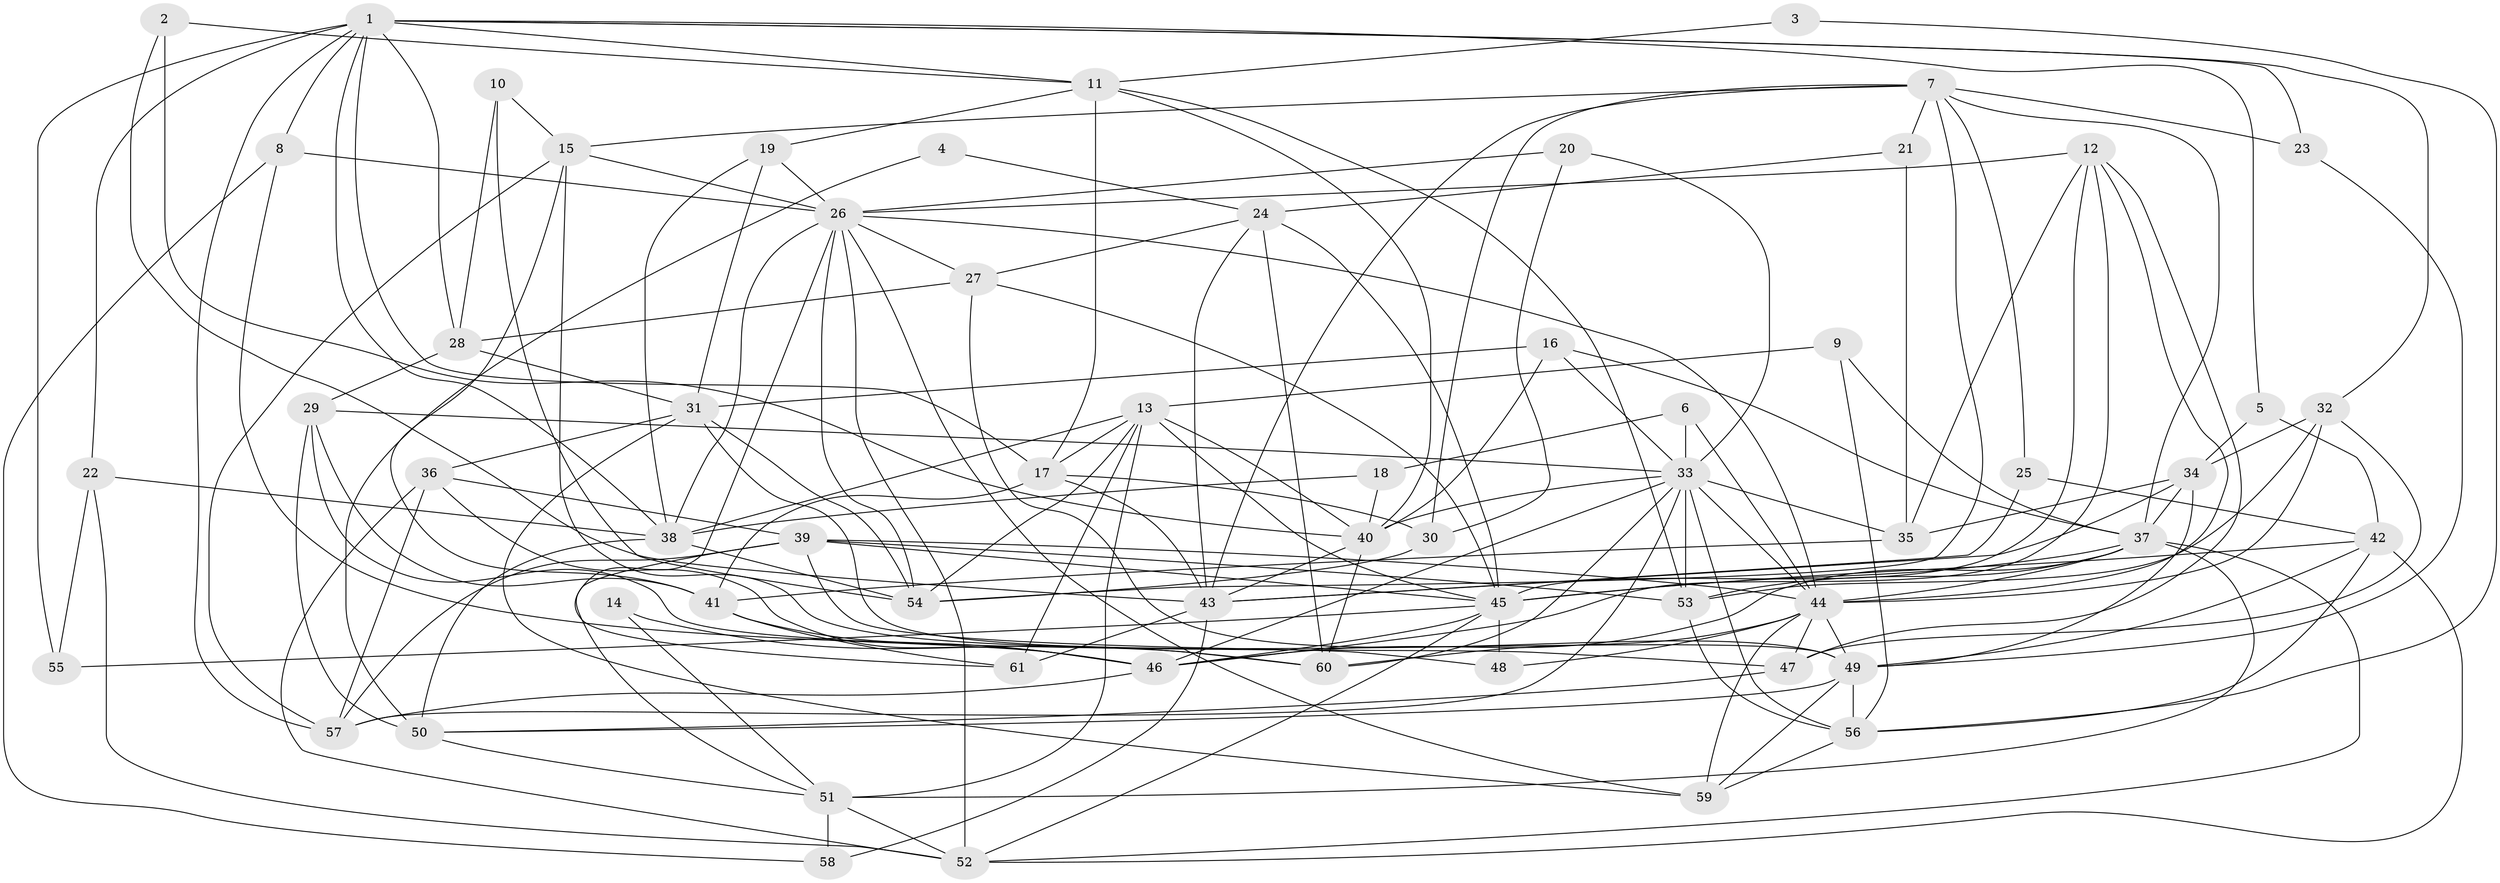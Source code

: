 // original degree distribution, {3: 0.23770491803278687, 5: 0.2540983606557377, 8: 0.00819672131147541, 4: 0.21311475409836064, 6: 0.09016393442622951, 2: 0.16393442622950818, 7: 0.03278688524590164}
// Generated by graph-tools (version 1.1) at 2025/50/03/09/25 03:50:15]
// undirected, 61 vertices, 175 edges
graph export_dot {
graph [start="1"]
  node [color=gray90,style=filled];
  1;
  2;
  3;
  4;
  5;
  6;
  7;
  8;
  9;
  10;
  11;
  12;
  13;
  14;
  15;
  16;
  17;
  18;
  19;
  20;
  21;
  22;
  23;
  24;
  25;
  26;
  27;
  28;
  29;
  30;
  31;
  32;
  33;
  34;
  35;
  36;
  37;
  38;
  39;
  40;
  41;
  42;
  43;
  44;
  45;
  46;
  47;
  48;
  49;
  50;
  51;
  52;
  53;
  54;
  55;
  56;
  57;
  58;
  59;
  60;
  61;
  1 -- 5 [weight=1.0];
  1 -- 8 [weight=1.0];
  1 -- 11 [weight=1.0];
  1 -- 17 [weight=1.0];
  1 -- 22 [weight=1.0];
  1 -- 23 [weight=1.0];
  1 -- 28 [weight=1.0];
  1 -- 32 [weight=1.0];
  1 -- 38 [weight=1.0];
  1 -- 55 [weight=1.0];
  1 -- 57 [weight=1.0];
  2 -- 11 [weight=1.0];
  2 -- 40 [weight=1.0];
  2 -- 43 [weight=1.0];
  3 -- 11 [weight=1.0];
  3 -- 56 [weight=1.0];
  4 -- 24 [weight=1.0];
  4 -- 50 [weight=1.0];
  5 -- 34 [weight=1.0];
  5 -- 42 [weight=1.0];
  6 -- 18 [weight=1.0];
  6 -- 33 [weight=1.0];
  6 -- 44 [weight=1.0];
  7 -- 15 [weight=1.0];
  7 -- 21 [weight=1.0];
  7 -- 23 [weight=1.0];
  7 -- 25 [weight=1.0];
  7 -- 30 [weight=1.0];
  7 -- 37 [weight=1.0];
  7 -- 43 [weight=1.0];
  7 -- 54 [weight=1.0];
  8 -- 26 [weight=1.0];
  8 -- 46 [weight=1.0];
  8 -- 58 [weight=1.0];
  9 -- 13 [weight=1.0];
  9 -- 37 [weight=1.0];
  9 -- 56 [weight=1.0];
  10 -- 15 [weight=1.0];
  10 -- 28 [weight=2.0];
  10 -- 54 [weight=1.0];
  11 -- 17 [weight=1.0];
  11 -- 19 [weight=1.0];
  11 -- 40 [weight=1.0];
  11 -- 53 [weight=1.0];
  12 -- 26 [weight=1.0];
  12 -- 35 [weight=1.0];
  12 -- 44 [weight=1.0];
  12 -- 45 [weight=1.0];
  12 -- 46 [weight=1.0];
  12 -- 47 [weight=1.0];
  13 -- 17 [weight=1.0];
  13 -- 38 [weight=1.0];
  13 -- 40 [weight=1.0];
  13 -- 45 [weight=1.0];
  13 -- 51 [weight=1.0];
  13 -- 54 [weight=1.0];
  13 -- 61 [weight=1.0];
  14 -- 51 [weight=1.0];
  14 -- 60 [weight=1.0];
  15 -- 26 [weight=1.0];
  15 -- 41 [weight=1.0];
  15 -- 57 [weight=1.0];
  15 -- 60 [weight=1.0];
  16 -- 31 [weight=1.0];
  16 -- 33 [weight=1.0];
  16 -- 37 [weight=1.0];
  16 -- 40 [weight=1.0];
  17 -- 30 [weight=1.0];
  17 -- 41 [weight=1.0];
  17 -- 43 [weight=1.0];
  18 -- 38 [weight=1.0];
  18 -- 40 [weight=1.0];
  19 -- 26 [weight=1.0];
  19 -- 31 [weight=1.0];
  19 -- 38 [weight=1.0];
  20 -- 26 [weight=1.0];
  20 -- 30 [weight=1.0];
  20 -- 33 [weight=1.0];
  21 -- 24 [weight=1.0];
  21 -- 35 [weight=1.0];
  22 -- 38 [weight=1.0];
  22 -- 52 [weight=1.0];
  22 -- 55 [weight=1.0];
  23 -- 49 [weight=1.0];
  24 -- 27 [weight=1.0];
  24 -- 43 [weight=1.0];
  24 -- 45 [weight=1.0];
  24 -- 60 [weight=1.0];
  25 -- 42 [weight=1.0];
  25 -- 43 [weight=1.0];
  26 -- 27 [weight=1.0];
  26 -- 38 [weight=1.0];
  26 -- 44 [weight=1.0];
  26 -- 52 [weight=1.0];
  26 -- 54 [weight=1.0];
  26 -- 59 [weight=1.0];
  26 -- 61 [weight=1.0];
  27 -- 28 [weight=1.0];
  27 -- 45 [weight=1.0];
  27 -- 49 [weight=1.0];
  28 -- 29 [weight=1.0];
  28 -- 31 [weight=1.0];
  29 -- 33 [weight=1.0];
  29 -- 41 [weight=1.0];
  29 -- 47 [weight=1.0];
  29 -- 50 [weight=1.0];
  30 -- 54 [weight=1.0];
  31 -- 36 [weight=1.0];
  31 -- 49 [weight=1.0];
  31 -- 54 [weight=1.0];
  31 -- 59 [weight=1.0];
  32 -- 34 [weight=1.0];
  32 -- 44 [weight=1.0];
  32 -- 47 [weight=1.0];
  32 -- 53 [weight=1.0];
  33 -- 35 [weight=1.0];
  33 -- 40 [weight=1.0];
  33 -- 44 [weight=1.0];
  33 -- 46 [weight=1.0];
  33 -- 53 [weight=1.0];
  33 -- 56 [weight=1.0];
  33 -- 57 [weight=1.0];
  33 -- 60 [weight=1.0];
  34 -- 35 [weight=1.0];
  34 -- 37 [weight=1.0];
  34 -- 43 [weight=1.0];
  34 -- 49 [weight=1.0];
  35 -- 41 [weight=1.0];
  36 -- 39 [weight=1.0];
  36 -- 46 [weight=1.0];
  36 -- 52 [weight=1.0];
  36 -- 57 [weight=1.0];
  37 -- 44 [weight=2.0];
  37 -- 45 [weight=1.0];
  37 -- 46 [weight=2.0];
  37 -- 51 [weight=1.0];
  37 -- 52 [weight=1.0];
  37 -- 53 [weight=1.0];
  38 -- 50 [weight=1.0];
  38 -- 54 [weight=1.0];
  39 -- 44 [weight=1.0];
  39 -- 45 [weight=1.0];
  39 -- 48 [weight=1.0];
  39 -- 51 [weight=1.0];
  39 -- 53 [weight=1.0];
  39 -- 57 [weight=1.0];
  40 -- 43 [weight=1.0];
  40 -- 60 [weight=1.0];
  41 -- 46 [weight=1.0];
  41 -- 61 [weight=1.0];
  42 -- 45 [weight=1.0];
  42 -- 49 [weight=1.0];
  42 -- 52 [weight=1.0];
  42 -- 56 [weight=1.0];
  43 -- 58 [weight=1.0];
  43 -- 61 [weight=1.0];
  44 -- 47 [weight=1.0];
  44 -- 48 [weight=1.0];
  44 -- 49 [weight=1.0];
  44 -- 59 [weight=1.0];
  44 -- 60 [weight=1.0];
  45 -- 46 [weight=1.0];
  45 -- 48 [weight=1.0];
  45 -- 52 [weight=1.0];
  45 -- 55 [weight=1.0];
  46 -- 57 [weight=1.0];
  47 -- 50 [weight=1.0];
  49 -- 50 [weight=1.0];
  49 -- 56 [weight=1.0];
  49 -- 59 [weight=1.0];
  50 -- 51 [weight=1.0];
  51 -- 52 [weight=1.0];
  51 -- 58 [weight=1.0];
  53 -- 56 [weight=1.0];
  56 -- 59 [weight=1.0];
}
